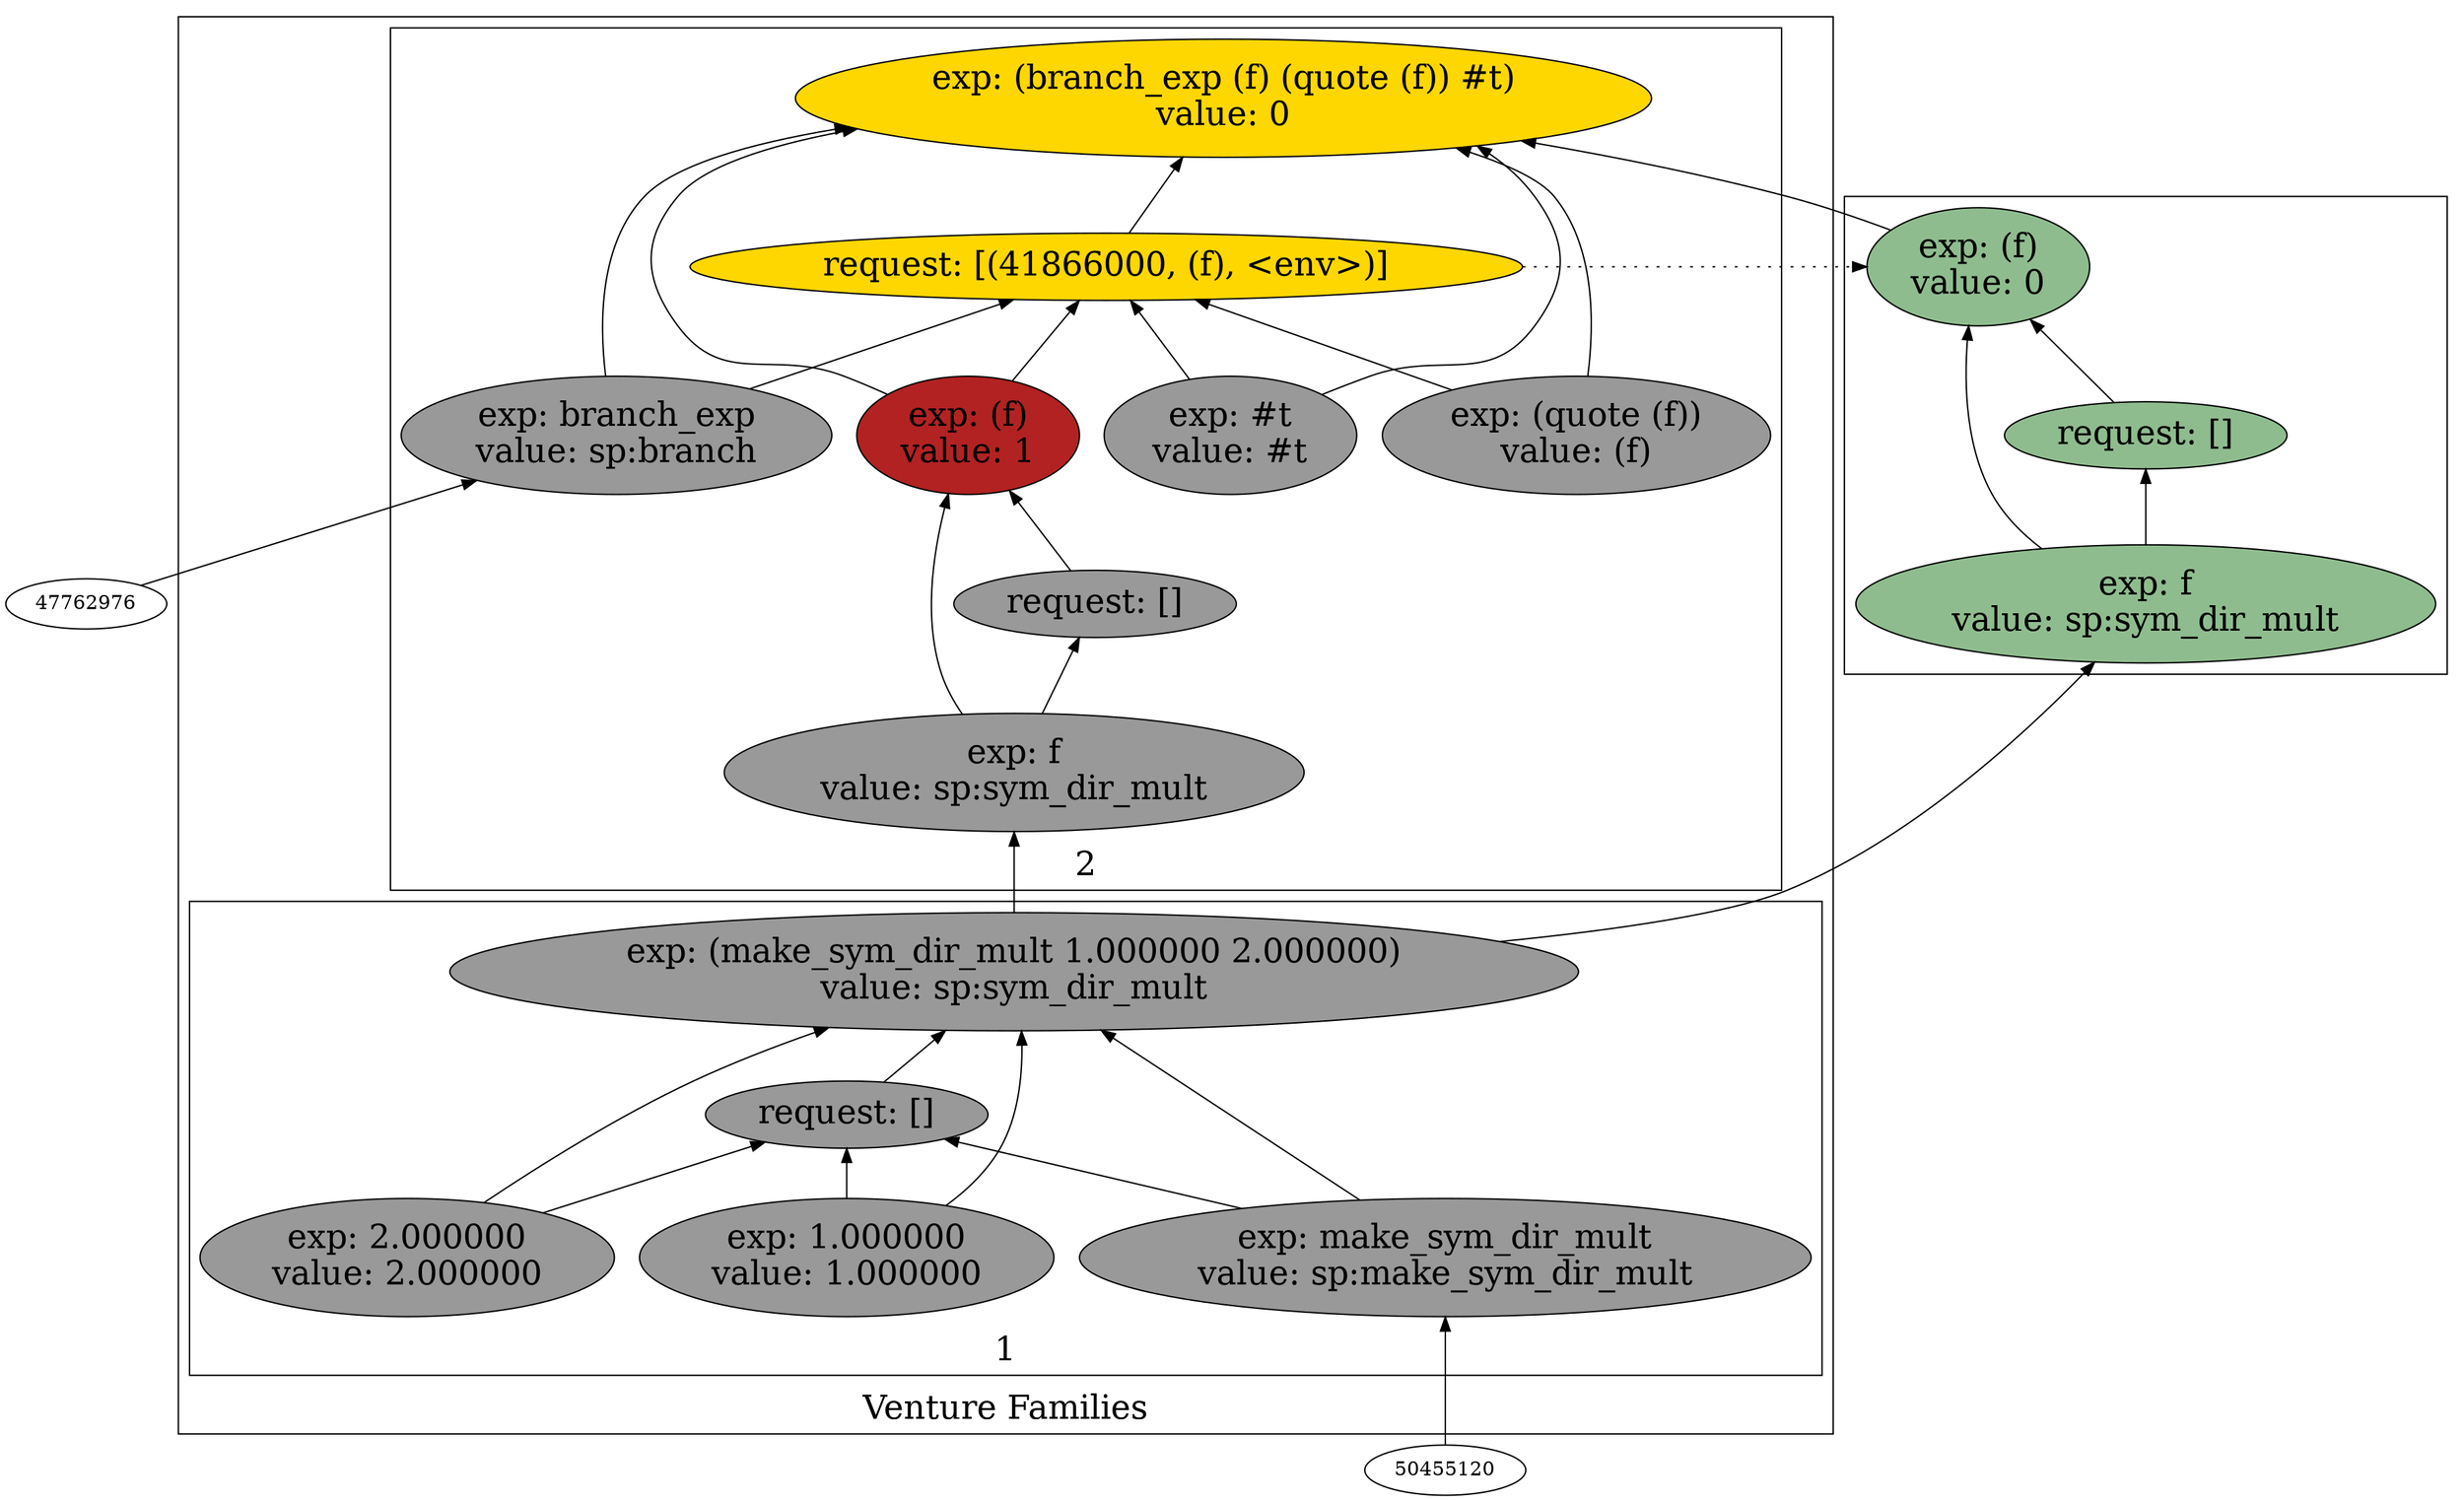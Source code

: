 digraph {
rankdir=BT
fontsize=24
subgraph cluster1 {
label="Venture Families"
subgraph cluster2 {
label="1"
"44708496"["fillcolor"="grey60" "fontsize"="24" "label"="exp: (make_sym_dir_mult 1.000000 2.000000)\nvalue: sp:sym_dir_mult" "shape"="ellipse" "style"="filled" ]
"52341248"["fillcolor"="grey60" "fontsize"="24" "label"="request: []" "shape"="ellipse" "style"="filled" ]
"45671424"["fillcolor"="grey60" "fontsize"="24" "label"="exp: make_sym_dir_mult\nvalue: sp:make_sym_dir_mult" "shape"="ellipse" "style"="filled" ]
"44783120"["fillcolor"="grey60" "fontsize"="24" "label"="exp: 1.000000\nvalue: 1.000000" "shape"="ellipse" "style"="filled" ]
"49423840"["fillcolor"="grey60" "fontsize"="24" "label"="exp: 2.000000\nvalue: 2.000000" "shape"="ellipse" "style"="filled" ]
}

subgraph cluster3 {
label="2"
"39368448"["fillcolor"="gold" "fontsize"="24" "label"="exp: (branch_exp (f) (quote (f)) #t)\nvalue: 0" "shape"="ellipse" "style"="filled" ]
"41866000"["fillcolor"="gold" "fontsize"="24" "label"="request: [(41866000, (f), <env>)]" "shape"="ellipse" "style"="filled" ]
"41425952"["fillcolor"="grey60" "fontsize"="24" "label"="exp: branch_exp\nvalue: sp:branch" "shape"="ellipse" "style"="filled" ]
"42065808"["fillcolor"="firebrick" "fontsize"="24" "label"="exp: (f)\nvalue: 1" "shape"="ellipse" "style"="filled" ]
"41862880"["fillcolor"="grey60" "fontsize"="24" "label"="request: []" "shape"="ellipse" "style"="filled" ]
"41891216"["fillcolor"="grey60" "fontsize"="24" "label"="exp: f\nvalue: sp:sym_dir_mult" "shape"="ellipse" "style"="filled" ]
"40466096"["fillcolor"="grey60" "fontsize"="24" "label"="exp: (quote (f))\nvalue: (f)" "shape"="ellipse" "style"="filled" ]
"44684320"["fillcolor"="grey60" "fontsize"="24" "label"="exp: #t\nvalue: #t" "shape"="ellipse" "style"="filled" ]
}

}

subgraph cluster4 {
label=""
"41497248"["fillcolor"="darkseagreen" "fontsize"="24" "label"="exp: (f)\nvalue: 0" "shape"="ellipse" "style"="filled" ]
"43605376"["fillcolor"="darkseagreen" "fontsize"="24" "label"="request: []" "shape"="ellipse" "style"="filled" ]
"42299664"["fillcolor"="darkseagreen" "fontsize"="24" "label"="exp: f\nvalue: sp:sym_dir_mult" "shape"="ellipse" "style"="filled" ]
}

"41425952" -> "39368448"["arrowhead"="normal" "color"="black" "constraint"="true" "style"="solid" ]
"41425952" -> "41866000"["arrowhead"="normal" "color"="black" "constraint"="true" "style"="solid" ]
"47762976" -> "41425952"["arrowhead"="normal" "color"="black" "constraint"="true" "style"="solid" ]
"42065808" -> "39368448"["arrowhead"="normal" "color"="black" "constraint"="true" "style"="solid" ]
"42065808" -> "41866000"["arrowhead"="normal" "color"="black" "constraint"="true" "style"="solid" ]
"41891216" -> "42065808"["arrowhead"="normal" "color"="black" "constraint"="true" "style"="solid" ]
"41891216" -> "41862880"["arrowhead"="normal" "color"="black" "constraint"="true" "style"="solid" ]
"44708496" -> "41891216"["arrowhead"="normal" "color"="black" "constraint"="true" "style"="solid" ]
"41862880" -> "42065808"["arrowhead"="normal" "color"="black" "constraint"="true" "style"="solid" ]
"40466096" -> "39368448"["arrowhead"="normal" "color"="black" "constraint"="true" "style"="solid" ]
"40466096" -> "41866000"["arrowhead"="normal" "color"="black" "constraint"="true" "style"="solid" ]
"44684320" -> "39368448"["arrowhead"="normal" "color"="black" "constraint"="true" "style"="solid" ]
"44684320" -> "41866000"["arrowhead"="normal" "color"="black" "constraint"="true" "style"="solid" ]
"41866000" -> "39368448"["arrowhead"="normal" "color"="black" "constraint"="true" "style"="solid" ]
"41497248" -> "39368448"["arrowhead"="normal" "color"="black" "constraint"="true" "style"="solid" ]
"41866000" -> "41497248"["arrowhead"="normal" "color"="black" "constraint"="false" "style"="dotted" ]
"42299664" -> "41497248"["arrowhead"="normal" "color"="black" "constraint"="true" "style"="solid" ]
"42299664" -> "43605376"["arrowhead"="normal" "color"="black" "constraint"="true" "style"="solid" ]
"44708496" -> "42299664"["arrowhead"="normal" "color"="black" "constraint"="true" "style"="solid" ]
"43605376" -> "41497248"["arrowhead"="normal" "color"="black" "constraint"="true" "style"="solid" ]
"45671424" -> "44708496"["arrowhead"="normal" "color"="black" "constraint"="true" "style"="solid" ]
"45671424" -> "52341248"["arrowhead"="normal" "color"="black" "constraint"="true" "style"="solid" ]
"50455120" -> "45671424"["arrowhead"="normal" "color"="black" "constraint"="true" "style"="solid" ]
"44783120" -> "44708496"["arrowhead"="normal" "color"="black" "constraint"="true" "style"="solid" ]
"44783120" -> "52341248"["arrowhead"="normal" "color"="black" "constraint"="true" "style"="solid" ]
"49423840" -> "44708496"["arrowhead"="normal" "color"="black" "constraint"="true" "style"="solid" ]
"49423840" -> "52341248"["arrowhead"="normal" "color"="black" "constraint"="true" "style"="solid" ]
"52341248" -> "44708496"["arrowhead"="normal" "color"="black" "constraint"="true" "style"="solid" ]

}